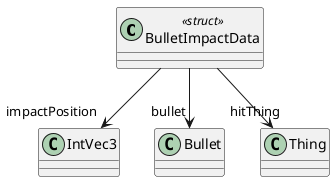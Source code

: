 @startuml
class BulletImpactData <<struct>> {
}
BulletImpactData --> "impactPosition" IntVec3
BulletImpactData --> "bullet" Bullet
BulletImpactData --> "hitThing" Thing
@enduml
